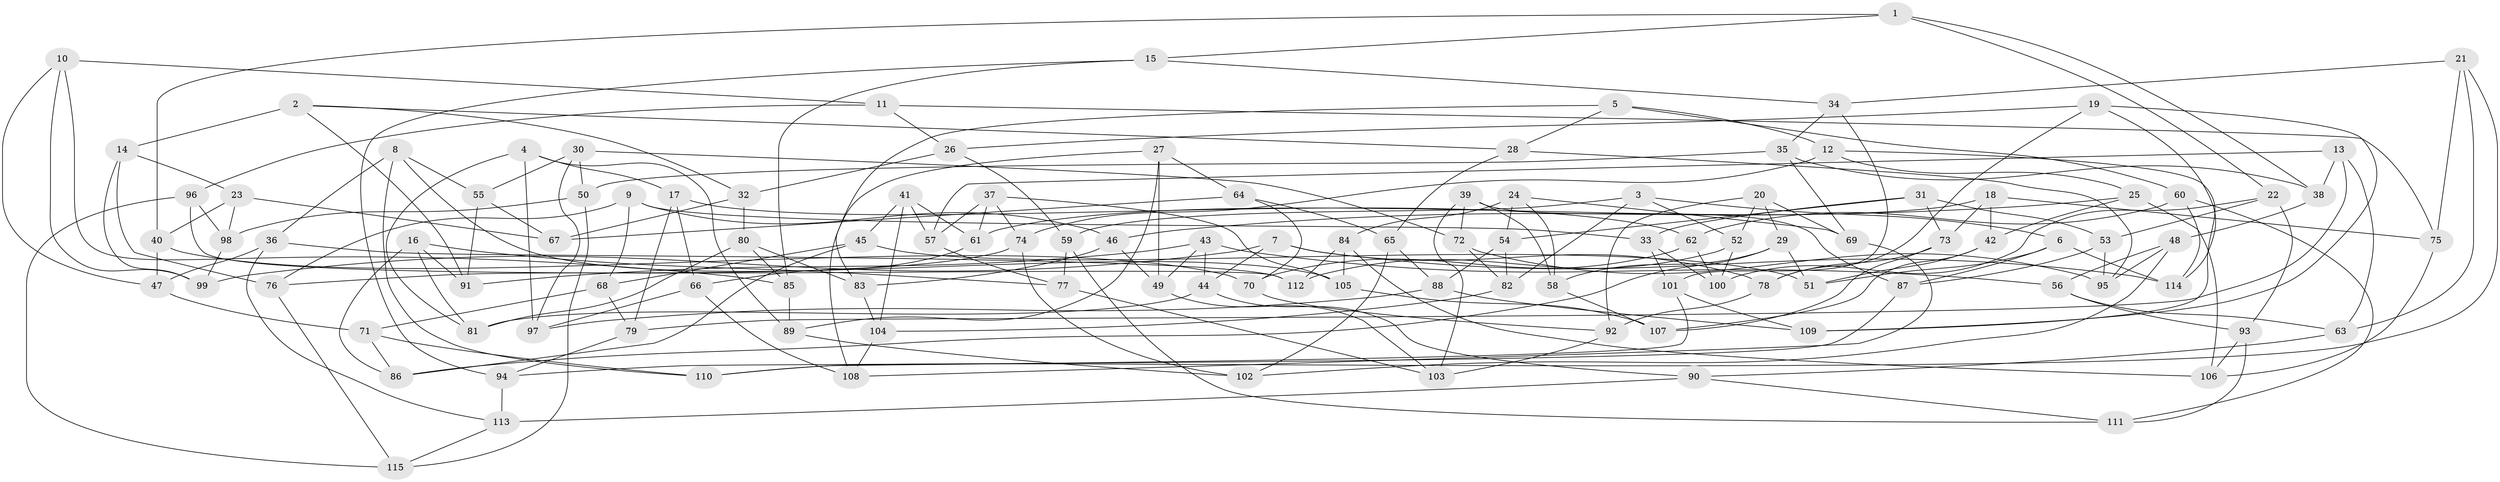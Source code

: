 // coarse degree distribution, {10: 0.08823529411764706, 9: 0.17647058823529413, 11: 0.058823529411764705, 8: 0.20588235294117646, 4: 0.20588235294117646, 12: 0.08823529411764706, 5: 0.058823529411764705, 7: 0.058823529411764705, 6: 0.058823529411764705}
// Generated by graph-tools (version 1.1) at 2025/20/03/04/25 18:20:42]
// undirected, 115 vertices, 230 edges
graph export_dot {
graph [start="1"]
  node [color=gray90,style=filled];
  1;
  2;
  3;
  4;
  5;
  6;
  7;
  8;
  9;
  10;
  11;
  12;
  13;
  14;
  15;
  16;
  17;
  18;
  19;
  20;
  21;
  22;
  23;
  24;
  25;
  26;
  27;
  28;
  29;
  30;
  31;
  32;
  33;
  34;
  35;
  36;
  37;
  38;
  39;
  40;
  41;
  42;
  43;
  44;
  45;
  46;
  47;
  48;
  49;
  50;
  51;
  52;
  53;
  54;
  55;
  56;
  57;
  58;
  59;
  60;
  61;
  62;
  63;
  64;
  65;
  66;
  67;
  68;
  69;
  70;
  71;
  72;
  73;
  74;
  75;
  76;
  77;
  78;
  79;
  80;
  81;
  82;
  83;
  84;
  85;
  86;
  87;
  88;
  89;
  90;
  91;
  92;
  93;
  94;
  95;
  96;
  97;
  98;
  99;
  100;
  101;
  102;
  103;
  104;
  105;
  106;
  107;
  108;
  109;
  110;
  111;
  112;
  113;
  114;
  115;
  1 -- 22;
  1 -- 38;
  1 -- 40;
  1 -- 15;
  2 -- 91;
  2 -- 28;
  2 -- 32;
  2 -- 14;
  3 -- 82;
  3 -- 6;
  3 -- 59;
  3 -- 52;
  4 -- 81;
  4 -- 17;
  4 -- 89;
  4 -- 97;
  5 -- 60;
  5 -- 12;
  5 -- 28;
  5 -- 83;
  6 -- 51;
  6 -- 87;
  6 -- 114;
  7 -- 44;
  7 -- 78;
  7 -- 99;
  7 -- 114;
  8 -- 36;
  8 -- 55;
  8 -- 110;
  8 -- 105;
  9 -- 33;
  9 -- 68;
  9 -- 46;
  9 -- 76;
  10 -- 47;
  10 -- 99;
  10 -- 11;
  10 -- 85;
  11 -- 96;
  11 -- 26;
  11 -- 75;
  12 -- 109;
  12 -- 74;
  12 -- 25;
  13 -- 63;
  13 -- 38;
  13 -- 79;
  13 -- 57;
  14 -- 76;
  14 -- 99;
  14 -- 23;
  15 -- 34;
  15 -- 94;
  15 -- 85;
  16 -- 81;
  16 -- 77;
  16 -- 91;
  16 -- 86;
  17 -- 62;
  17 -- 66;
  17 -- 79;
  18 -- 61;
  18 -- 73;
  18 -- 75;
  18 -- 42;
  19 -- 26;
  19 -- 109;
  19 -- 114;
  19 -- 78;
  20 -- 29;
  20 -- 52;
  20 -- 69;
  20 -- 92;
  21 -- 34;
  21 -- 75;
  21 -- 63;
  21 -- 110;
  22 -- 93;
  22 -- 53;
  22 -- 100;
  23 -- 40;
  23 -- 67;
  23 -- 98;
  24 -- 84;
  24 -- 58;
  24 -- 69;
  24 -- 54;
  25 -- 42;
  25 -- 46;
  25 -- 106;
  26 -- 32;
  26 -- 59;
  27 -- 89;
  27 -- 49;
  27 -- 64;
  27 -- 108;
  28 -- 65;
  28 -- 95;
  29 -- 51;
  29 -- 86;
  29 -- 58;
  30 -- 72;
  30 -- 50;
  30 -- 97;
  30 -- 55;
  31 -- 54;
  31 -- 53;
  31 -- 33;
  31 -- 73;
  32 -- 67;
  32 -- 80;
  33 -- 100;
  33 -- 101;
  34 -- 101;
  34 -- 35;
  35 -- 50;
  35 -- 69;
  35 -- 38;
  36 -- 113;
  36 -- 112;
  36 -- 47;
  37 -- 105;
  37 -- 57;
  37 -- 74;
  37 -- 61;
  38 -- 48;
  39 -- 103;
  39 -- 72;
  39 -- 58;
  39 -- 87;
  40 -- 70;
  40 -- 47;
  41 -- 61;
  41 -- 57;
  41 -- 104;
  41 -- 45;
  42 -- 51;
  42 -- 107;
  43 -- 91;
  43 -- 44;
  43 -- 49;
  43 -- 56;
  44 -- 81;
  44 -- 90;
  45 -- 86;
  45 -- 68;
  45 -- 51;
  46 -- 49;
  46 -- 83;
  47 -- 71;
  48 -- 95;
  48 -- 102;
  48 -- 56;
  49 -- 103;
  50 -- 115;
  50 -- 98;
  52 -- 100;
  52 -- 112;
  53 -- 95;
  53 -- 87;
  54 -- 88;
  54 -- 82;
  55 -- 67;
  55 -- 91;
  56 -- 63;
  56 -- 93;
  57 -- 77;
  58 -- 107;
  59 -- 77;
  59 -- 111;
  60 -- 62;
  60 -- 114;
  60 -- 111;
  61 -- 66;
  62 -- 70;
  62 -- 100;
  63 -- 90;
  64 -- 65;
  64 -- 67;
  64 -- 70;
  65 -- 102;
  65 -- 88;
  66 -- 108;
  66 -- 97;
  68 -- 79;
  68 -- 71;
  69 -- 108;
  70 -- 92;
  71 -- 110;
  71 -- 86;
  72 -- 82;
  72 -- 95;
  73 -- 78;
  73 -- 107;
  74 -- 102;
  74 -- 76;
  75 -- 106;
  76 -- 115;
  77 -- 103;
  78 -- 92;
  79 -- 94;
  80 -- 83;
  80 -- 85;
  80 -- 81;
  82 -- 104;
  83 -- 104;
  84 -- 105;
  84 -- 106;
  84 -- 112;
  85 -- 89;
  87 -- 94;
  88 -- 97;
  88 -- 109;
  89 -- 102;
  90 -- 111;
  90 -- 113;
  92 -- 103;
  93 -- 111;
  93 -- 106;
  94 -- 113;
  96 -- 115;
  96 -- 112;
  96 -- 98;
  98 -- 99;
  101 -- 109;
  101 -- 110;
  104 -- 108;
  105 -- 107;
  113 -- 115;
}
